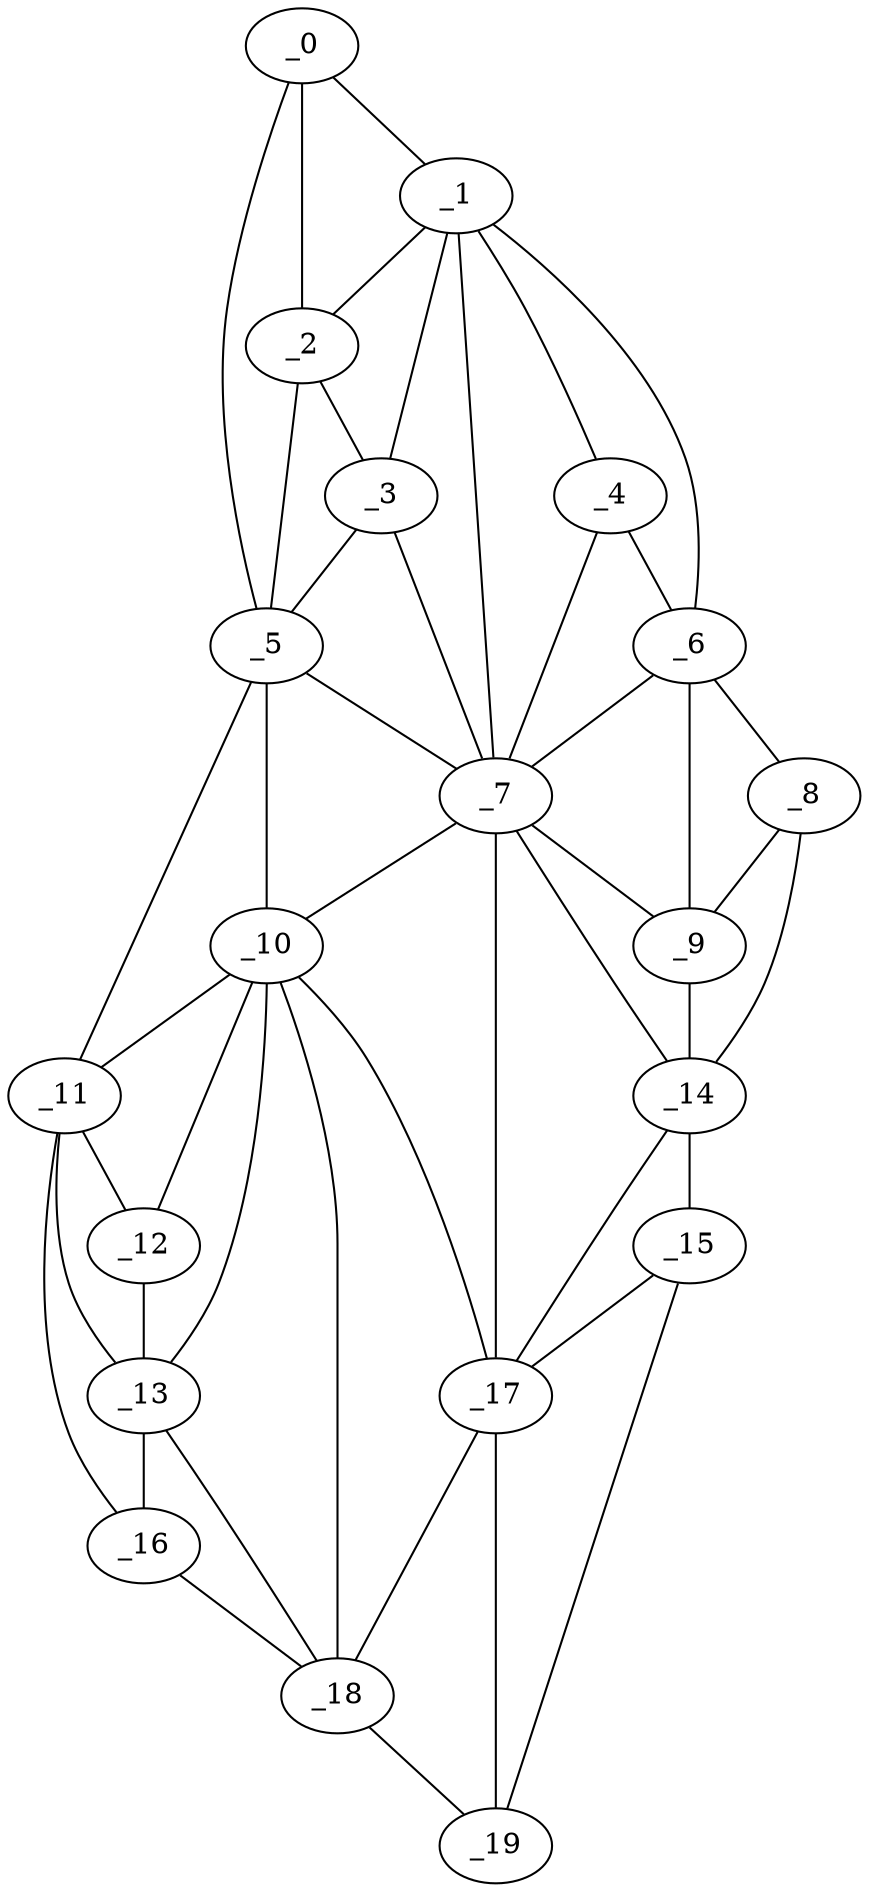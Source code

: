 graph "obj3__90.gxl" {
	_0	 [x=13,
		y=31];
	_1	 [x=15,
		y=70];
	_0 -- _1	 [valence=1];
	_2	 [x=20,
		y=29];
	_0 -- _2	 [valence=2];
	_5	 [x=40,
		y=13];
	_0 -- _5	 [valence=1];
	_1 -- _2	 [valence=2];
	_3	 [x=34,
		y=22];
	_1 -- _3	 [valence=2];
	_4	 [x=36,
		y=84];
	_1 -- _4	 [valence=2];
	_6	 [x=52,
		y=105];
	_1 -- _6	 [valence=1];
	_7	 [x=72,
		y=53];
	_1 -- _7	 [valence=2];
	_2 -- _3	 [valence=1];
	_2 -- _5	 [valence=1];
	_3 -- _5	 [valence=1];
	_3 -- _7	 [valence=2];
	_4 -- _6	 [valence=1];
	_4 -- _7	 [valence=2];
	_5 -- _7	 [valence=2];
	_10	 [x=86,
		y=34];
	_5 -- _10	 [valence=2];
	_11	 [x=92,
		y=14];
	_5 -- _11	 [valence=1];
	_6 -- _7	 [valence=2];
	_8	 [x=72,
		y=112];
	_6 -- _8	 [valence=1];
	_9	 [x=74,
		y=106];
	_6 -- _9	 [valence=2];
	_7 -- _9	 [valence=1];
	_7 -- _10	 [valence=2];
	_14	 [x=111,
		y=91];
	_7 -- _14	 [valence=2];
	_17	 [x=120,
		y=76];
	_7 -- _17	 [valence=2];
	_8 -- _9	 [valence=1];
	_8 -- _14	 [valence=1];
	_9 -- _14	 [valence=2];
	_10 -- _11	 [valence=2];
	_12	 [x=98,
		y=23];
	_10 -- _12	 [valence=2];
	_13	 [x=111,
		y=29];
	_10 -- _13	 [valence=1];
	_10 -- _17	 [valence=2];
	_18	 [x=124,
		y=41];
	_10 -- _18	 [valence=2];
	_11 -- _12	 [valence=1];
	_11 -- _13	 [valence=1];
	_16	 [x=118,
		y=31];
	_11 -- _16	 [valence=1];
	_12 -- _13	 [valence=2];
	_13 -- _16	 [valence=2];
	_13 -- _18	 [valence=1];
	_15	 [x=117,
		y=86];
	_14 -- _15	 [valence=1];
	_14 -- _17	 [valence=1];
	_15 -- _17	 [valence=2];
	_19	 [x=126,
		y=71];
	_15 -- _19	 [valence=1];
	_16 -- _18	 [valence=1];
	_17 -- _18	 [valence=1];
	_17 -- _19	 [valence=2];
	_18 -- _19	 [valence=1];
}
